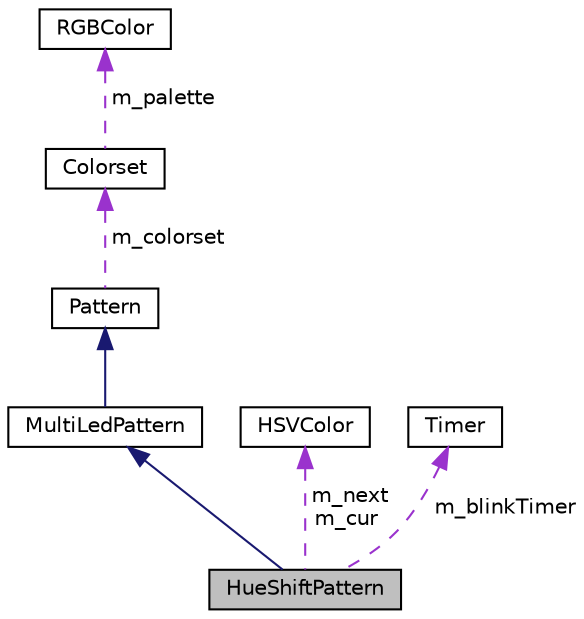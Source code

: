 digraph "HueShiftPattern"
{
 // INTERACTIVE_SVG=YES
 // LATEX_PDF_SIZE
  bgcolor="transparent";
  edge [fontname="Helvetica",fontsize="10",labelfontname="Helvetica",labelfontsize="10"];
  node [fontname="Helvetica",fontsize="10",shape=record];
  Node1 [label="HueShiftPattern",height=0.2,width=0.4,color="black", fillcolor="grey75", style="filled", fontcolor="black",tooltip=" "];
  Node2 -> Node1 [dir="back",color="midnightblue",fontsize="10",style="solid",fontname="Helvetica"];
  Node2 [label="MultiLedPattern",height=0.2,width=0.4,color="black",URL="$classMultiLedPattern.html",tooltip=" "];
  Node3 -> Node2 [dir="back",color="midnightblue",fontsize="10",style="solid",fontname="Helvetica"];
  Node3 [label="Pattern",height=0.2,width=0.4,color="black",URL="$classPattern.html",tooltip=" "];
  Node4 -> Node3 [dir="back",color="darkorchid3",fontsize="10",style="dashed",label=" m_colorset" ,fontname="Helvetica"];
  Node4 [label="Colorset",height=0.2,width=0.4,color="black",URL="$classColorset.html",tooltip=" "];
  Node5 -> Node4 [dir="back",color="darkorchid3",fontsize="10",style="dashed",label=" m_palette" ,fontname="Helvetica"];
  Node5 [label="RGBColor",height=0.2,width=0.4,color="black",URL="$classRGBColor.html",tooltip=" "];
  Node6 -> Node1 [dir="back",color="darkorchid3",fontsize="10",style="dashed",label=" m_next\nm_cur" ,fontname="Helvetica"];
  Node6 [label="HSVColor",height=0.2,width=0.4,color="black",URL="$classHSVColor.html",tooltip=" "];
  Node7 -> Node1 [dir="back",color="darkorchid3",fontsize="10",style="dashed",label=" m_blinkTimer" ,fontname="Helvetica"];
  Node7 [label="Timer",height=0.2,width=0.4,color="black",URL="$classTimer.html",tooltip=" "];
}
